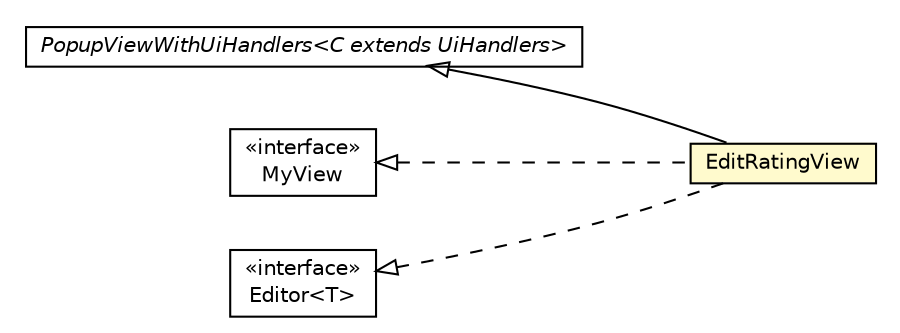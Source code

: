 #!/usr/local/bin/dot
#
# Class diagram 
# Generated by UMLGraph version R5_6-24-gf6e263 (http://www.umlgraph.org/)
#

digraph G {
	edge [fontname="Helvetica",fontsize=10,labelfontname="Helvetica",labelfontsize=10];
	node [fontname="Helvetica",fontsize=10,shape=plaintext];
	nodesep=0.25;
	ranksep=0.5;
	rankdir=LR;
	// com.gwtplatform.mvp.client.PopupViewWithUiHandlers<C extends com.gwtplatform.mvp.client.UiHandlers>
	c177308 [label=<<table title="com.gwtplatform.mvp.client.PopupViewWithUiHandlers" border="0" cellborder="1" cellspacing="0" cellpadding="2" port="p" href="../../../../../mvp/client/PopupViewWithUiHandlers.html">
		<tr><td><table border="0" cellspacing="0" cellpadding="1">
<tr><td align="center" balign="center"><font face="Helvetica-Oblique"> PopupViewWithUiHandlers&lt;C extends UiHandlers&gt; </font></td></tr>
		</table></td></tr>
		</table>>, URL="../../../../../mvp/client/PopupViewWithUiHandlers.html", fontname="Helvetica", fontcolor="black", fontsize=10.0];
	// com.gwtplatform.carstore.client.application.rating.ui.EditRatingView
	c177677 [label=<<table title="com.gwtplatform.carstore.client.application.rating.ui.EditRatingView" border="0" cellborder="1" cellspacing="0" cellpadding="2" port="p" bgcolor="lemonChiffon" href="./EditRatingView.html">
		<tr><td><table border="0" cellspacing="0" cellpadding="1">
<tr><td align="center" balign="center"> EditRatingView </td></tr>
		</table></td></tr>
		</table>>, URL="./EditRatingView.html", fontname="Helvetica", fontcolor="black", fontsize=10.0];
	// com.gwtplatform.carstore.client.application.rating.ui.EditRatingPresenter.MyView
	c177679 [label=<<table title="com.gwtplatform.carstore.client.application.rating.ui.EditRatingPresenter.MyView" border="0" cellborder="1" cellspacing="0" cellpadding="2" port="p" href="./EditRatingPresenter.MyView.html">
		<tr><td><table border="0" cellspacing="0" cellpadding="1">
<tr><td align="center" balign="center"> &#171;interface&#187; </td></tr>
<tr><td align="center" balign="center"> MyView </td></tr>
		</table></td></tr>
		</table>>, URL="./EditRatingPresenter.MyView.html", fontname="Helvetica", fontcolor="black", fontsize=10.0];
	//com.gwtplatform.carstore.client.application.rating.ui.EditRatingView extends com.gwtplatform.mvp.client.PopupViewWithUiHandlers<com.gwtplatform.carstore.client.application.rating.ui.EditRatingUiHandlers>
	c177308:p -> c177677:p [dir=back,arrowtail=empty];
	//com.gwtplatform.carstore.client.application.rating.ui.EditRatingView implements com.gwtplatform.carstore.client.application.rating.ui.EditRatingPresenter.MyView
	c177679:p -> c177677:p [dir=back,arrowtail=empty,style=dashed];
	//com.gwtplatform.carstore.client.application.rating.ui.EditRatingView implements com.google.gwt.editor.client.Editor<T>
	c177714:p -> c177677:p [dir=back,arrowtail=empty,style=dashed];
	// com.google.gwt.editor.client.Editor<T>
	c177714 [label=<<table title="com.google.gwt.editor.client.Editor" border="0" cellborder="1" cellspacing="0" cellpadding="2" port="p" href="http://google-web-toolkit.googlecode.com/svn/javadoc/latest/com/google/gwt/editor/client/Editor.html">
		<tr><td><table border="0" cellspacing="0" cellpadding="1">
<tr><td align="center" balign="center"> &#171;interface&#187; </td></tr>
<tr><td align="center" balign="center"> Editor&lt;T&gt; </td></tr>
		</table></td></tr>
		</table>>, URL="http://google-web-toolkit.googlecode.com/svn/javadoc/latest/com/google/gwt/editor/client/Editor.html", fontname="Helvetica", fontcolor="black", fontsize=10.0];
}

